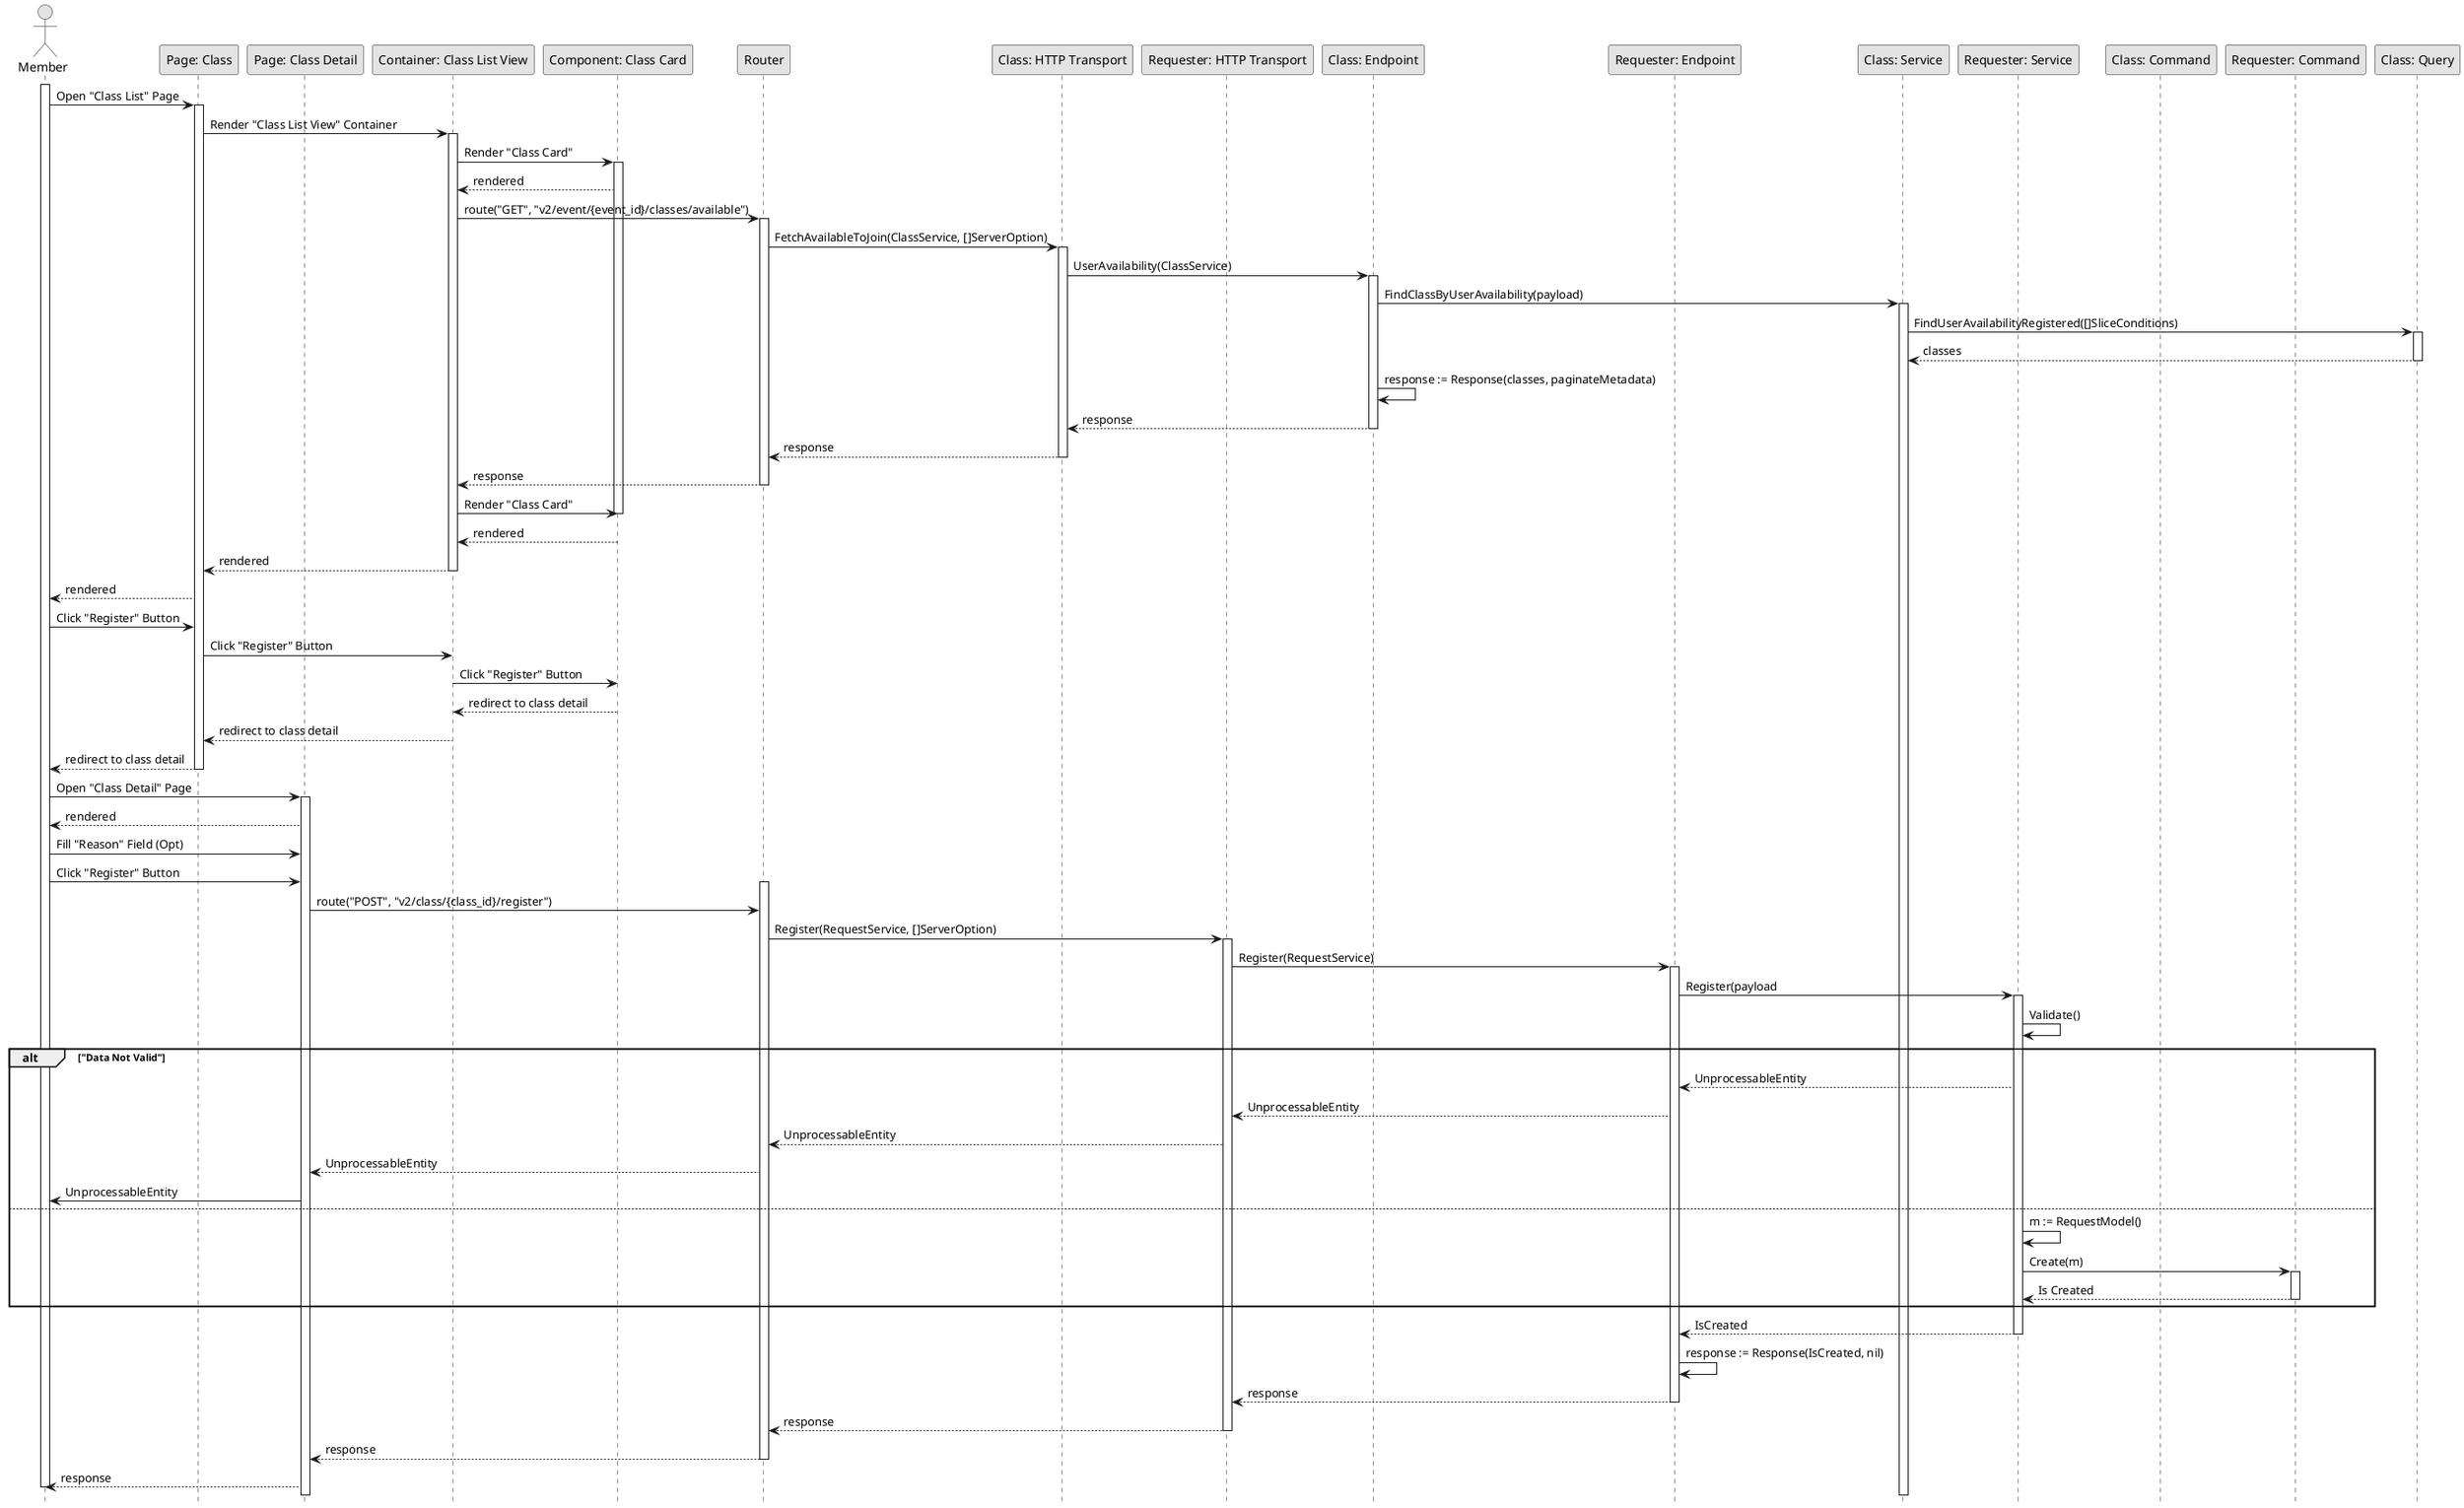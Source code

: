 @startuml GetClassAvailability

skinparam Monochrome true
skinparam Shadowing false
hide footbox

actor Member
participant "Page: Class" as ClassPage
participant "Page: Class Detail" as ClassDetailPage
participant "Container: Class List View" as ClassListViewContainer
participant "Component: Class Card" as ClassCard
participant "Router" as Router
participant "Class: HTTP Transport" as ClassHTTPTransport
participant "Requester: HTTP Transport" as RequesterHTTPTransport
participant "Class: Endpoint" as ClassEndpoint
participant "Requester: Endpoint" as RequesterEndpoint
participant "Class: Service" as ClassService
participant "Requester: Service" as RequesterService
participant "Class: Command" as ClassCommand
participant "Requester: Command" as RequesterCommand
participant "Class: Query" as ClassQuery

activate Member

Member->ClassPage: Open "Class List" Page
activate ClassPage
ClassPage->ClassListViewContainer: Render "Class List View" Container
activate ClassListViewContainer
ClassListViewContainer->ClassCard: Render "Class Card"
activate ClassCard
ClassCard-->ClassListViewContainer: rendered
ClassListViewContainer->Router: route("GET", "v2/event/{event_id}/classes/available")
activate Router
Router->ClassHTTPTransport: FetchAvailableToJoin(ClassService, []ServerOption)
activate ClassHTTPTransport
ClassHTTPTransport->ClassEndpoint: UserAvailability(ClassService)
activate ClassEndpoint
ClassEndpoint->ClassService: FindClassByUserAvailability(payload)

activate ClassService
ClassService->ClassQuery: FindUserAvailabilityRegistered([]SliceConditions)
activate ClassQuery
ClassQuery-->ClassService: classes
deactivate ClassQuery

ClassEndpoint->ClassEndpoint: response := Response(classes, paginateMetadata)
ClassEndpoint-->ClassHTTPTransport: response
deactivate ClassEndpoint
ClassHTTPTransport-->Router: response
deactivate ClassHTTPTransport
Router-->ClassListViewContainer: response
deactivate Router
ClassListViewContainer->ClassCard: Render "Class Card"
deactivate ClassCard
ClassCard-->ClassListViewContainer: rendered
ClassListViewContainer-->ClassPage: rendered
deactivate ClassListViewContainer
ClassPage-->Member: rendered

Member->ClassPage: Click "Register" Button
ClassPage->ClassListViewContainer: Click "Register" Button
ClassListViewContainer->ClassCard: Click "Register" Button
ClassCard-->ClassListViewContainer: redirect to class detail
ClassListViewContainer-->ClassPage: redirect to class detail
ClassPage-->Member: redirect to class detail
deactivate ClassPage

Member->ClassDetailPage: Open "Class Detail" Page
activate ClassDetailPage
ClassDetailPage-->Member: rendered

Member->ClassDetailPage: Fill "Reason" Field (Opt)
Member->ClassDetailPage: Click "Register" Button
activate Router
ClassDetailPage->Router: route("POST", "v2/class/{class_id}/register")
Router->RequesterHTTPTransport: Register(RequestService, []ServerOption)
activate RequesterHTTPTransport
RequesterHTTPTransport->RequesterEndpoint: Register(RequestService)
activate RequesterEndpoint
RequesterEndpoint->RequesterService: Register(payload
activate RequesterService
RequesterService->RequesterService: Validate()

alt "Data Not Valid"
    RequesterService-->RequesterEndpoint: UnprocessableEntity
    RequesterEndpoint-->RequesterHTTPTransport: UnprocessableEntity
    RequesterHTTPTransport-->Router: UnprocessableEntity
    Router-->ClassDetailPage: UnprocessableEntity
    ClassDetailPage->Member: UnprocessableEntity
else
    RequesterService->RequesterService: m := RequestModel()
    RequesterService->RequesterCommand: Create(m)
    activate RequesterCommand
    RequesterCommand-->RequesterService: Is Created
    deactivate RequesterCommand
end

RequesterService-->RequesterEndpoint: IsCreated
deactivate RequesterService
RequesterEndpoint->RequesterEndpoint: response := Response(IsCreated, nil)
RequesterEndpoint-->RequesterHTTPTransport: response
deactivate RequesterEndpoint
RequesterHTTPTransport-->Router: response
deactivate RequesterHTTPTransport
Router-->ClassDetailPage: response
deactivate Router

ClassDetailPage-->Member: response
deactivate Member

@enduml